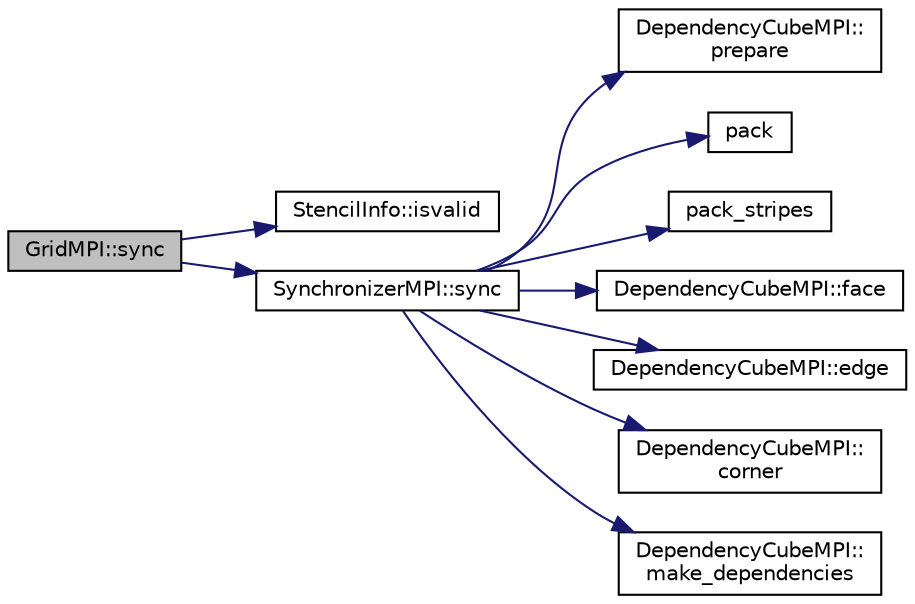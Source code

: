 digraph "GridMPI::sync"
{
  edge [fontname="Helvetica",fontsize="10",labelfontname="Helvetica",labelfontsize="10"];
  node [fontname="Helvetica",fontsize="10",shape=record];
  rankdir="LR";
  Node1 [label="GridMPI::sync",height=0.2,width=0.4,color="black", fillcolor="grey75", style="filled", fontcolor="black"];
  Node1 -> Node2 [color="midnightblue",fontsize="10",style="solid"];
  Node2 [label="StencilInfo::isvalid",height=0.2,width=0.4,color="black", fillcolor="white", style="filled",URL="$struct_stencil_info.html#ade52d43b224cc671c6082237e699f9e7"];
  Node1 -> Node3 [color="midnightblue",fontsize="10",style="solid"];
  Node3 [label="SynchronizerMPI::sync",height=0.2,width=0.4,color="black", fillcolor="white", style="filled",URL="$class_synchronizer_m_p_i.html#a34c0550eac39387ac5e1d826aab3300e"];
  Node3 -> Node4 [color="midnightblue",fontsize="10",style="solid"];
  Node4 [label="DependencyCubeMPI::\lprepare",height=0.2,width=0.4,color="black", fillcolor="white", style="filled",URL="$class_dependency_cube_m_p_i.html#abd4e8187ccfe651ded18f8c5c10fa691"];
  Node3 -> Node5 [color="midnightblue",fontsize="10",style="solid"];
  Node5 [label="pack",height=0.2,width=0.4,color="black", fillcolor="white", style="filled",URL="$_p_u_pkernels_m_p_i_8h.html#a7a485735d2946aa4b92203577ff84081"];
  Node3 -> Node6 [color="midnightblue",fontsize="10",style="solid"];
  Node6 [label="pack_stripes",height=0.2,width=0.4,color="black", fillcolor="white", style="filled",URL="$_p_u_pkernels_m_p_i_8h.html#ae1600280d9525d09b4d580fbf4ed81db"];
  Node3 -> Node7 [color="midnightblue",fontsize="10",style="solid"];
  Node7 [label="DependencyCubeMPI::face",height=0.2,width=0.4,color="black", fillcolor="white", style="filled",URL="$class_dependency_cube_m_p_i.html#a057adc047896117c998e5709d8a83d43"];
  Node3 -> Node8 [color="midnightblue",fontsize="10",style="solid"];
  Node8 [label="DependencyCubeMPI::edge",height=0.2,width=0.4,color="black", fillcolor="white", style="filled",URL="$class_dependency_cube_m_p_i.html#a3c346f1108cb4f571a250b5a6e3cd868"];
  Node3 -> Node9 [color="midnightblue",fontsize="10",style="solid"];
  Node9 [label="DependencyCubeMPI::\lcorner",height=0.2,width=0.4,color="black", fillcolor="white", style="filled",URL="$class_dependency_cube_m_p_i.html#a797a6e9d3cb5d7edf9439f4abbf27b05"];
  Node3 -> Node10 [color="midnightblue",fontsize="10",style="solid"];
  Node10 [label="DependencyCubeMPI::\lmake_dependencies",height=0.2,width=0.4,color="black", fillcolor="white", style="filled",URL="$class_dependency_cube_m_p_i.html#a65a7562678c7f9d7ab63780ffbdfac87"];
}
